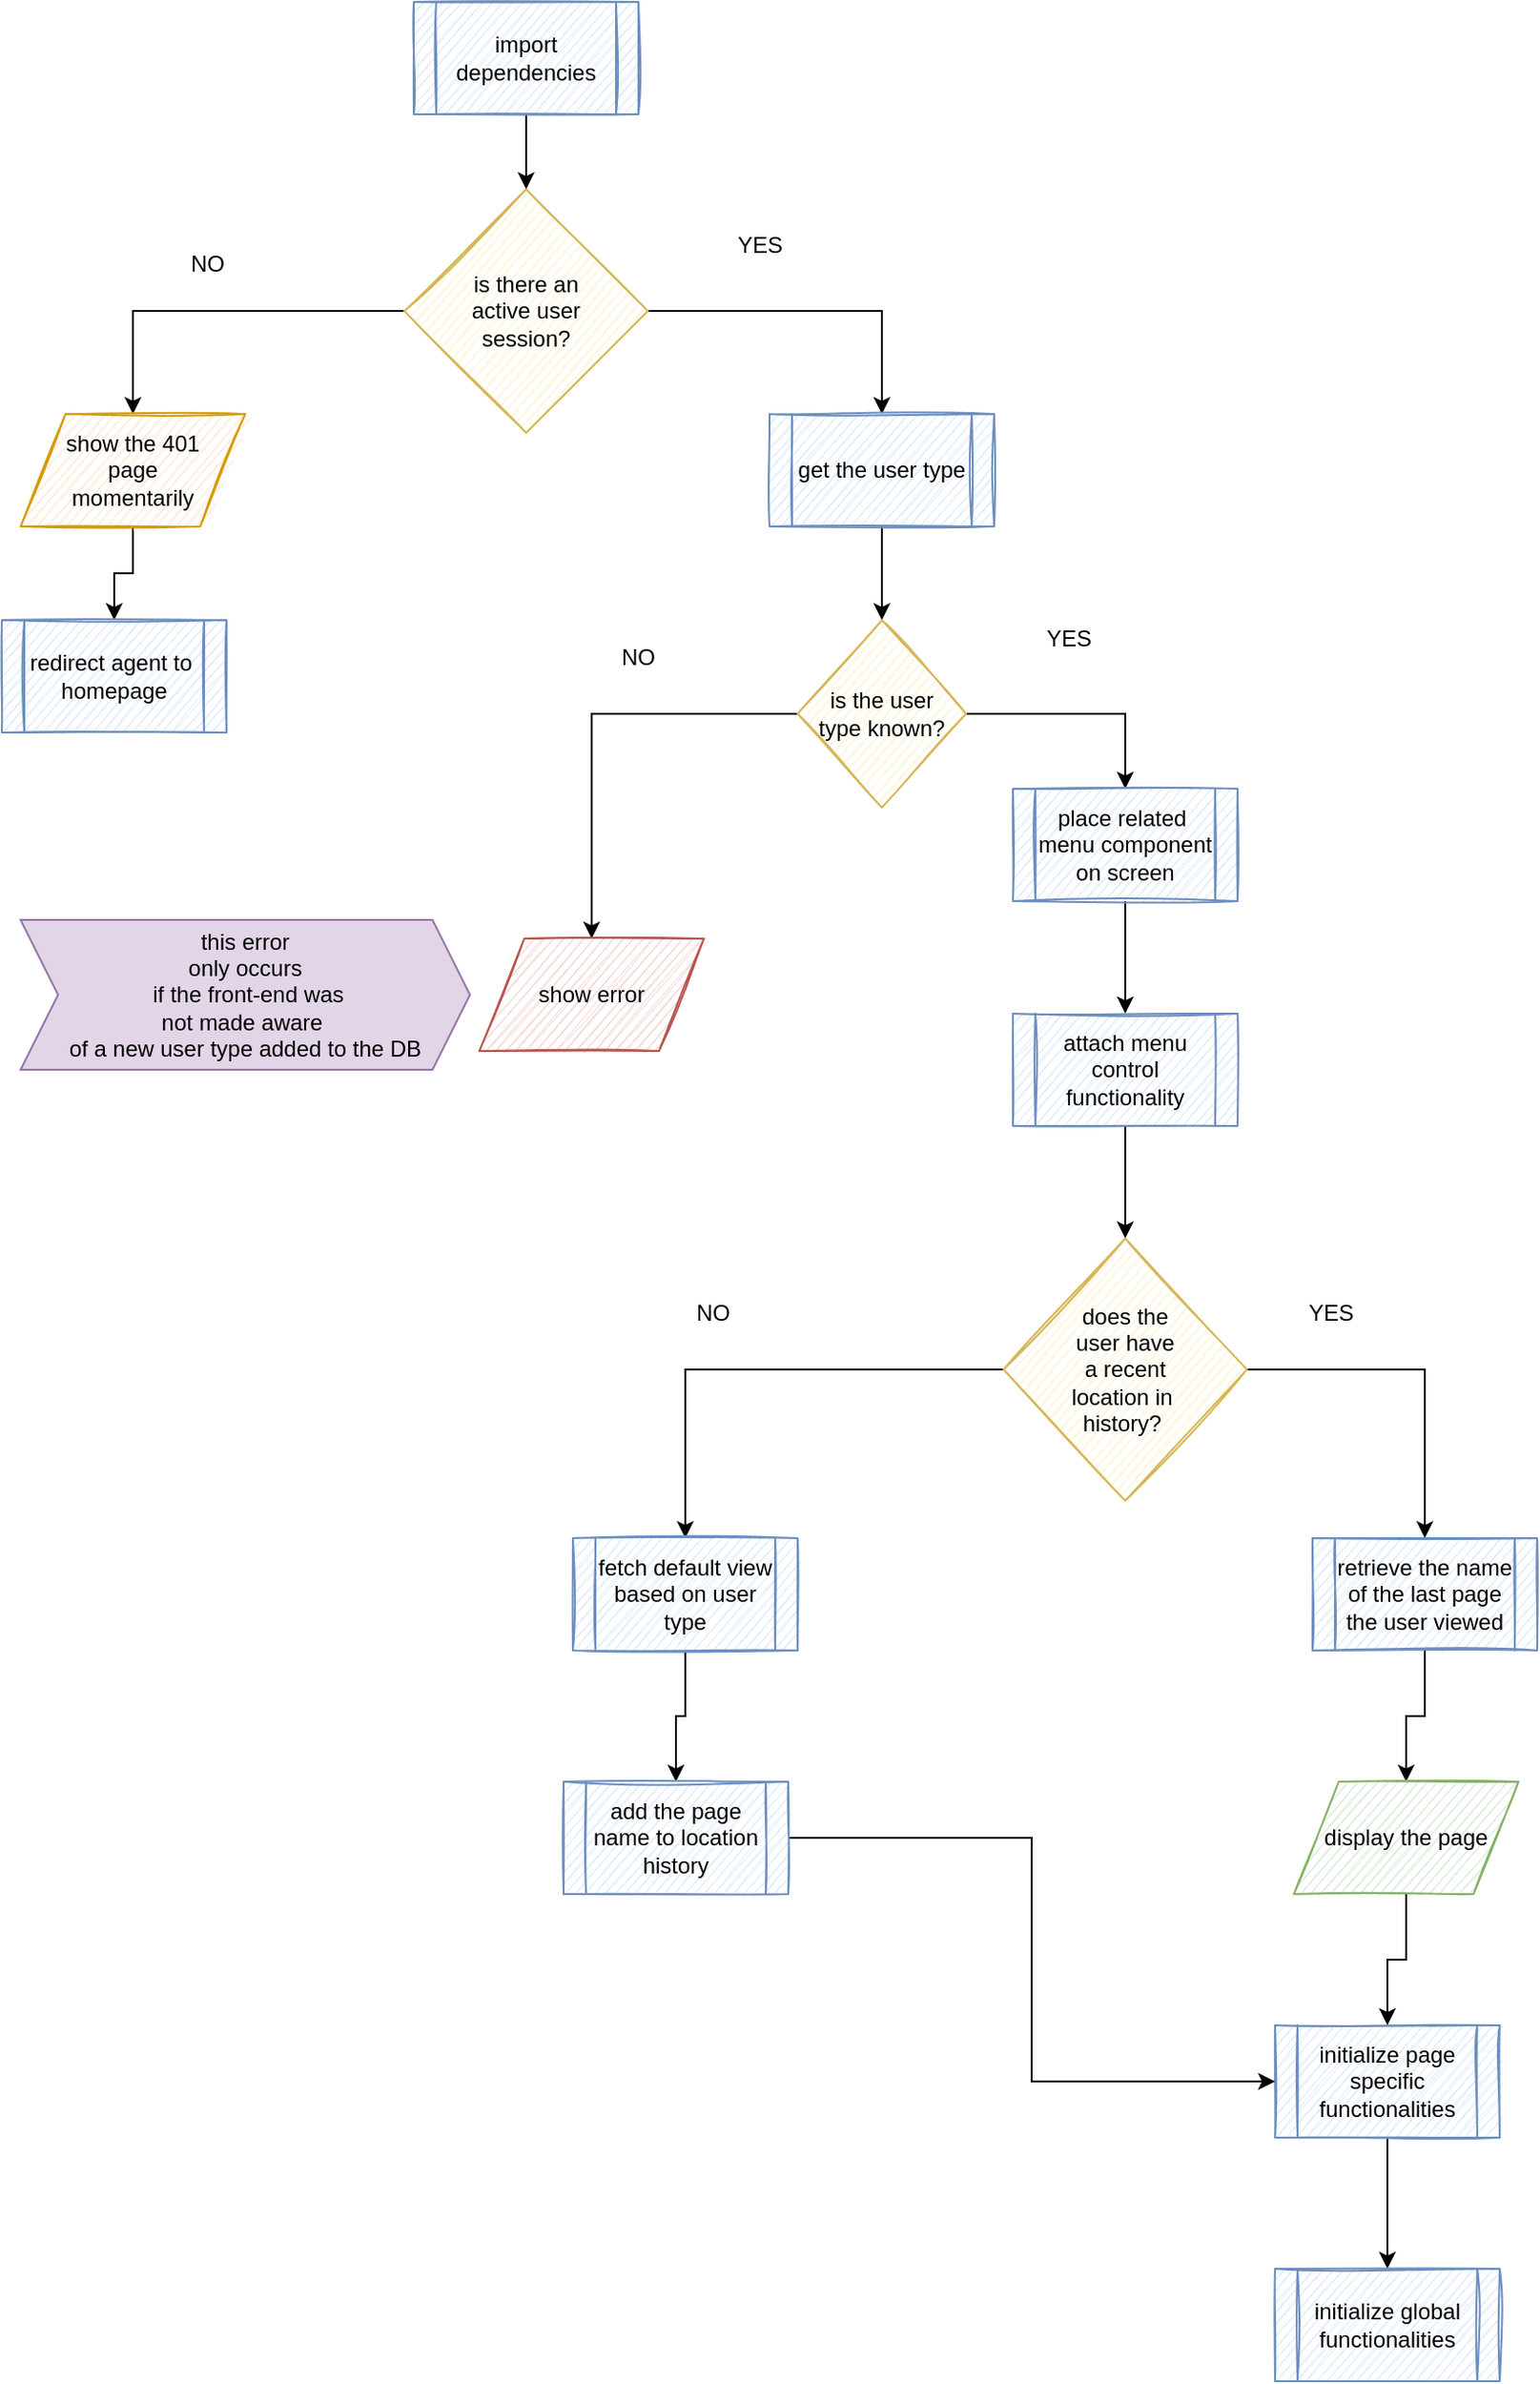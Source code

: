 <mxfile version="13.4.4"><diagram id="OQK-G4ktFkwy3SH9IwTC" name="Page-1"><mxGraphModel dx="1168" dy="825" grid="1" gridSize="10" guides="1" tooltips="1" connect="1" arrows="1" fold="1" page="1" pageScale="1" pageWidth="850" pageHeight="1100" math="0" shadow="0"><root><mxCell id="0"/><mxCell id="1" parent="0"/><mxCell id="4V8AagkYkE0abpj4837y-14" style="edgeStyle=orthogonalEdgeStyle;rounded=0;orthogonalLoop=1;jettySize=auto;html=1;entryX=0.5;entryY=0;entryDx=0;entryDy=0;" edge="1" parent="1" source="4V8AagkYkE0abpj4837y-4" target="4V8AagkYkE0abpj4837y-5"><mxGeometry relative="1" as="geometry"/></mxCell><mxCell id="4V8AagkYkE0abpj4837y-4" value="import dependencies" style="shape=process;whiteSpace=wrap;html=1;backgroundOutline=1;fillColor=#dae8fc;strokeColor=#6c8ebf;rounded=0;sketch=1;" vertex="1" parent="1"><mxGeometry x="320" y="100" width="120" height="60" as="geometry"/></mxCell><mxCell id="4V8AagkYkE0abpj4837y-15" style="edgeStyle=orthogonalEdgeStyle;rounded=0;orthogonalLoop=1;jettySize=auto;html=1;entryX=0.5;entryY=0;entryDx=0;entryDy=0;" edge="1" parent="1" source="4V8AagkYkE0abpj4837y-5" target="4V8AagkYkE0abpj4837y-7"><mxGeometry relative="1" as="geometry"/></mxCell><mxCell id="4V8AagkYkE0abpj4837y-16" style="edgeStyle=orthogonalEdgeStyle;rounded=0;orthogonalLoop=1;jettySize=auto;html=1;entryX=0.5;entryY=0;entryDx=0;entryDy=0;" edge="1" parent="1" source="4V8AagkYkE0abpj4837y-5" target="4V8AagkYkE0abpj4837y-6"><mxGeometry relative="1" as="geometry"/></mxCell><mxCell id="4V8AagkYkE0abpj4837y-5" value="is there an &lt;br&gt;active user &lt;br&gt;session?" style="rhombus;whiteSpace=wrap;html=1;fillColor=#fff2cc;strokeColor=#d6b656;sketch=1;" vertex="1" parent="1"><mxGeometry x="315" y="200" width="130" height="130" as="geometry"/></mxCell><mxCell id="4V8AagkYkE0abpj4837y-18" style="edgeStyle=orthogonalEdgeStyle;rounded=0;orthogonalLoop=1;jettySize=auto;html=1;entryX=0.5;entryY=0;entryDx=0;entryDy=0;" edge="1" parent="1" source="4V8AagkYkE0abpj4837y-6" target="4V8AagkYkE0abpj4837y-9"><mxGeometry relative="1" as="geometry"/></mxCell><mxCell id="4V8AagkYkE0abpj4837y-6" value="get the user type" style="shape=process;whiteSpace=wrap;html=1;backgroundOutline=1;fillColor=#dae8fc;strokeColor=#6c8ebf;sketch=1;" vertex="1" parent="1"><mxGeometry x="510" y="320" width="120" height="60" as="geometry"/></mxCell><mxCell id="4V8AagkYkE0abpj4837y-17" style="edgeStyle=orthogonalEdgeStyle;rounded=0;orthogonalLoop=1;jettySize=auto;html=1;" edge="1" parent="1" source="4V8AagkYkE0abpj4837y-7" target="4V8AagkYkE0abpj4837y-8"><mxGeometry relative="1" as="geometry"/></mxCell><mxCell id="4V8AagkYkE0abpj4837y-7" value="show the 401 &lt;br&gt;page &lt;br&gt;momentarily" style="shape=parallelogram;perimeter=parallelogramPerimeter;whiteSpace=wrap;html=1;fillColor=#ffe6cc;strokeColor=#d79b00;sketch=1;" vertex="1" parent="1"><mxGeometry x="110" y="320" width="120" height="60" as="geometry"/></mxCell><mxCell id="4V8AagkYkE0abpj4837y-8" value="redirect agent to&amp;nbsp;&lt;br&gt;homepage" style="shape=process;whiteSpace=wrap;html=1;backgroundOutline=1;fillColor=#dae8fc;strokeColor=#6c8ebf;sketch=1;" vertex="1" parent="1"><mxGeometry x="100" y="430" width="120" height="60" as="geometry"/></mxCell><mxCell id="4V8AagkYkE0abpj4837y-19" style="edgeStyle=orthogonalEdgeStyle;rounded=0;orthogonalLoop=1;jettySize=auto;html=1;entryX=0.5;entryY=0;entryDx=0;entryDy=0;" edge="1" parent="1" source="4V8AagkYkE0abpj4837y-9" target="4V8AagkYkE0abpj4837y-10"><mxGeometry relative="1" as="geometry"/></mxCell><mxCell id="4V8AagkYkE0abpj4837y-20" style="edgeStyle=orthogonalEdgeStyle;rounded=0;orthogonalLoop=1;jettySize=auto;html=1;entryX=0.5;entryY=0;entryDx=0;entryDy=0;" edge="1" parent="1" source="4V8AagkYkE0abpj4837y-9" target="4V8AagkYkE0abpj4837y-12"><mxGeometry relative="1" as="geometry"/></mxCell><mxCell id="4V8AagkYkE0abpj4837y-9" value="is the user&lt;br&gt;type known?" style="rhombus;whiteSpace=wrap;html=1;fillColor=#fff2cc;strokeColor=#d6b656;sketch=1;" vertex="1" parent="1"><mxGeometry x="525" y="430" width="90" height="100" as="geometry"/></mxCell><mxCell id="4V8AagkYkE0abpj4837y-10" value="show error" style="shape=parallelogram;perimeter=parallelogramPerimeter;whiteSpace=wrap;html=1;fillColor=#f8cecc;strokeColor=#b85450;sketch=1;" vertex="1" parent="1"><mxGeometry x="355" y="600" width="120" height="60" as="geometry"/></mxCell><mxCell id="4V8AagkYkE0abpj4837y-22" style="edgeStyle=orthogonalEdgeStyle;rounded=0;orthogonalLoop=1;jettySize=auto;html=1;" edge="1" parent="1" source="4V8AagkYkE0abpj4837y-12" target="4V8AagkYkE0abpj4837y-13"><mxGeometry relative="1" as="geometry"/></mxCell><mxCell id="4V8AagkYkE0abpj4837y-12" value="place related&amp;nbsp;&lt;br&gt;menu component on screen" style="shape=process;whiteSpace=wrap;html=1;backgroundOutline=1;fillColor=#dae8fc;strokeColor=#6c8ebf;sketch=1;" vertex="1" parent="1"><mxGeometry x="640" y="520" width="120" height="60" as="geometry"/></mxCell><mxCell id="4V8AagkYkE0abpj4837y-23" style="edgeStyle=orthogonalEdgeStyle;rounded=0;orthogonalLoop=1;jettySize=auto;html=1;" edge="1" parent="1" source="4V8AagkYkE0abpj4837y-13" target="4V8AagkYkE0abpj4837y-21"><mxGeometry relative="1" as="geometry"/></mxCell><mxCell id="4V8AagkYkE0abpj4837y-13" value="attach menu control functionality" style="shape=process;whiteSpace=wrap;html=1;backgroundOutline=1;fillColor=#dae8fc;strokeColor=#6c8ebf;sketch=1;" vertex="1" parent="1"><mxGeometry x="640" y="640" width="120" height="60" as="geometry"/></mxCell><mxCell id="4V8AagkYkE0abpj4837y-25" style="edgeStyle=orthogonalEdgeStyle;rounded=0;orthogonalLoop=1;jettySize=auto;html=1;entryX=0.5;entryY=0;entryDx=0;entryDy=0;" edge="1" parent="1" source="4V8AagkYkE0abpj4837y-21" target="4V8AagkYkE0abpj4837y-24"><mxGeometry relative="1" as="geometry"/></mxCell><mxCell id="4V8AagkYkE0abpj4837y-32" style="edgeStyle=orthogonalEdgeStyle;rounded=0;orthogonalLoop=1;jettySize=auto;html=1;" edge="1" parent="1" source="4V8AagkYkE0abpj4837y-21" target="4V8AagkYkE0abpj4837y-26"><mxGeometry relative="1" as="geometry"/></mxCell><mxCell id="4V8AagkYkE0abpj4837y-21" value="does the &lt;br&gt;user have&lt;br&gt;a recent &lt;br&gt;location in&amp;nbsp;&lt;br&gt;history?&amp;nbsp;" style="rhombus;whiteSpace=wrap;html=1;fillColor=#fff2cc;strokeColor=#d6b656;sketch=1;" vertex="1" parent="1"><mxGeometry x="635" y="760" width="130" height="140" as="geometry"/></mxCell><mxCell id="4V8AagkYkE0abpj4837y-40" style="edgeStyle=orthogonalEdgeStyle;rounded=0;orthogonalLoop=1;jettySize=auto;html=1;" edge="1" parent="1" source="4V8AagkYkE0abpj4837y-24" target="4V8AagkYkE0abpj4837y-39"><mxGeometry relative="1" as="geometry"/></mxCell><mxCell id="4V8AagkYkE0abpj4837y-24" value="fetch default view&lt;br&gt;based on user type" style="shape=process;whiteSpace=wrap;html=1;backgroundOutline=1;fillColor=#dae8fc;strokeColor=#6c8ebf;sketch=1;" vertex="1" parent="1"><mxGeometry x="405" y="920" width="120" height="60" as="geometry"/></mxCell><mxCell id="4V8AagkYkE0abpj4837y-33" style="edgeStyle=orthogonalEdgeStyle;rounded=0;orthogonalLoop=1;jettySize=auto;html=1;" edge="1" parent="1" source="4V8AagkYkE0abpj4837y-26" target="4V8AagkYkE0abpj4837y-30"><mxGeometry relative="1" as="geometry"/></mxCell><mxCell id="4V8AagkYkE0abpj4837y-26" value="retrieve the name of the last page the user viewed" style="shape=process;whiteSpace=wrap;html=1;backgroundOutline=1;fillColor=#dae8fc;strokeColor=#6c8ebf;sketch=1;" vertex="1" parent="1"><mxGeometry x="800" y="920" width="120" height="60" as="geometry"/></mxCell><mxCell id="4V8AagkYkE0abpj4837y-35" style="edgeStyle=orthogonalEdgeStyle;rounded=0;orthogonalLoop=1;jettySize=auto;html=1;exitX=0.5;exitY=1;exitDx=0;exitDy=0;" edge="1" parent="1" source="4V8AagkYkE0abpj4837y-29" target="4V8AagkYkE0abpj4837y-31"><mxGeometry relative="1" as="geometry"/></mxCell><mxCell id="4V8AagkYkE0abpj4837y-29" value="initialize page specific functionalities" style="shape=process;whiteSpace=wrap;html=1;backgroundOutline=1;fillColor=#dae8fc;strokeColor=#6c8ebf;sketch=1;" vertex="1" parent="1"><mxGeometry x="780" y="1180" width="120" height="60" as="geometry"/></mxCell><mxCell id="4V8AagkYkE0abpj4837y-34" style="edgeStyle=orthogonalEdgeStyle;rounded=0;orthogonalLoop=1;jettySize=auto;html=1;" edge="1" parent="1" source="4V8AagkYkE0abpj4837y-30" target="4V8AagkYkE0abpj4837y-29"><mxGeometry relative="1" as="geometry"/></mxCell><mxCell id="4V8AagkYkE0abpj4837y-30" value="display the page" style="shape=parallelogram;perimeter=parallelogramPerimeter;whiteSpace=wrap;html=1;fillColor=#d5e8d4;strokeColor=#82b366;sketch=1;" vertex="1" parent="1"><mxGeometry x="790" y="1050" width="120" height="60" as="geometry"/></mxCell><mxCell id="4V8AagkYkE0abpj4837y-31" value="initialize global functionalities" style="shape=process;whiteSpace=wrap;html=1;backgroundOutline=1;fillColor=#dae8fc;strokeColor=#6c8ebf;sketch=1;" vertex="1" parent="1"><mxGeometry x="780" y="1310" width="120" height="60" as="geometry"/></mxCell><mxCell id="4V8AagkYkE0abpj4837y-41" style="edgeStyle=orthogonalEdgeStyle;rounded=0;orthogonalLoop=1;jettySize=auto;html=1;entryX=0;entryY=0.5;entryDx=0;entryDy=0;" edge="1" parent="1" source="4V8AagkYkE0abpj4837y-39" target="4V8AagkYkE0abpj4837y-29"><mxGeometry relative="1" as="geometry"/></mxCell><mxCell id="4V8AagkYkE0abpj4837y-39" value="add the page name to location history" style="shape=process;whiteSpace=wrap;html=1;backgroundOutline=1;fillColor=#dae8fc;strokeColor=#6c8ebf;sketch=1;" vertex="1" parent="1"><mxGeometry x="400" y="1050" width="120" height="60" as="geometry"/></mxCell><mxCell id="4V8AagkYkE0abpj4837y-44" value="this error &lt;br&gt;only occurs&lt;br&gt;&amp;nbsp;if the front-end was &lt;br&gt;not made aware&amp;nbsp;&lt;br&gt;of a new user type added to the DB" style="shape=step;perimeter=stepPerimeter;whiteSpace=wrap;html=1;fixedSize=1;rounded=0;sketch=0;shadow=0;fillColor=#e1d5e7;strokeColor=#9673a6;" vertex="1" parent="1"><mxGeometry x="110" y="590" width="240" height="80" as="geometry"/></mxCell><mxCell id="4V8AagkYkE0abpj4837y-50" value="YES" style="text;html=1;strokeColor=none;fillColor=none;align=center;verticalAlign=middle;whiteSpace=wrap;rounded=0;shadow=0;glass=0;sketch=0;" vertex="1" parent="1"><mxGeometry x="485" y="220" width="40" height="20" as="geometry"/></mxCell><mxCell id="4V8AagkYkE0abpj4837y-51" value="YES" style="text;html=1;strokeColor=none;fillColor=none;align=center;verticalAlign=middle;whiteSpace=wrap;rounded=0;shadow=0;glass=0;sketch=0;" vertex="1" parent="1"><mxGeometry x="650" y="430" width="40" height="20" as="geometry"/></mxCell><mxCell id="4V8AagkYkE0abpj4837y-52" value="YES" style="text;html=1;strokeColor=none;fillColor=none;align=center;verticalAlign=middle;whiteSpace=wrap;rounded=0;shadow=0;glass=0;sketch=0;" vertex="1" parent="1"><mxGeometry x="790" y="790" width="40" height="20" as="geometry"/></mxCell><mxCell id="4V8AagkYkE0abpj4837y-53" value="NO" style="text;html=1;strokeColor=none;fillColor=none;align=center;verticalAlign=middle;whiteSpace=wrap;rounded=0;shadow=0;glass=0;sketch=0;" vertex="1" parent="1"><mxGeometry x="190" y="230" width="40" height="20" as="geometry"/></mxCell><mxCell id="4V8AagkYkE0abpj4837y-54" value="NO" style="text;html=1;strokeColor=none;fillColor=none;align=center;verticalAlign=middle;whiteSpace=wrap;rounded=0;shadow=0;glass=0;sketch=0;" vertex="1" parent="1"><mxGeometry x="420" y="440" width="40" height="20" as="geometry"/></mxCell><mxCell id="4V8AagkYkE0abpj4837y-55" value="NO" style="text;html=1;strokeColor=none;fillColor=none;align=center;verticalAlign=middle;whiteSpace=wrap;rounded=0;shadow=0;glass=0;sketch=0;" vertex="1" parent="1"><mxGeometry x="460" y="790" width="40" height="20" as="geometry"/></mxCell></root></mxGraphModel></diagram></mxfile>